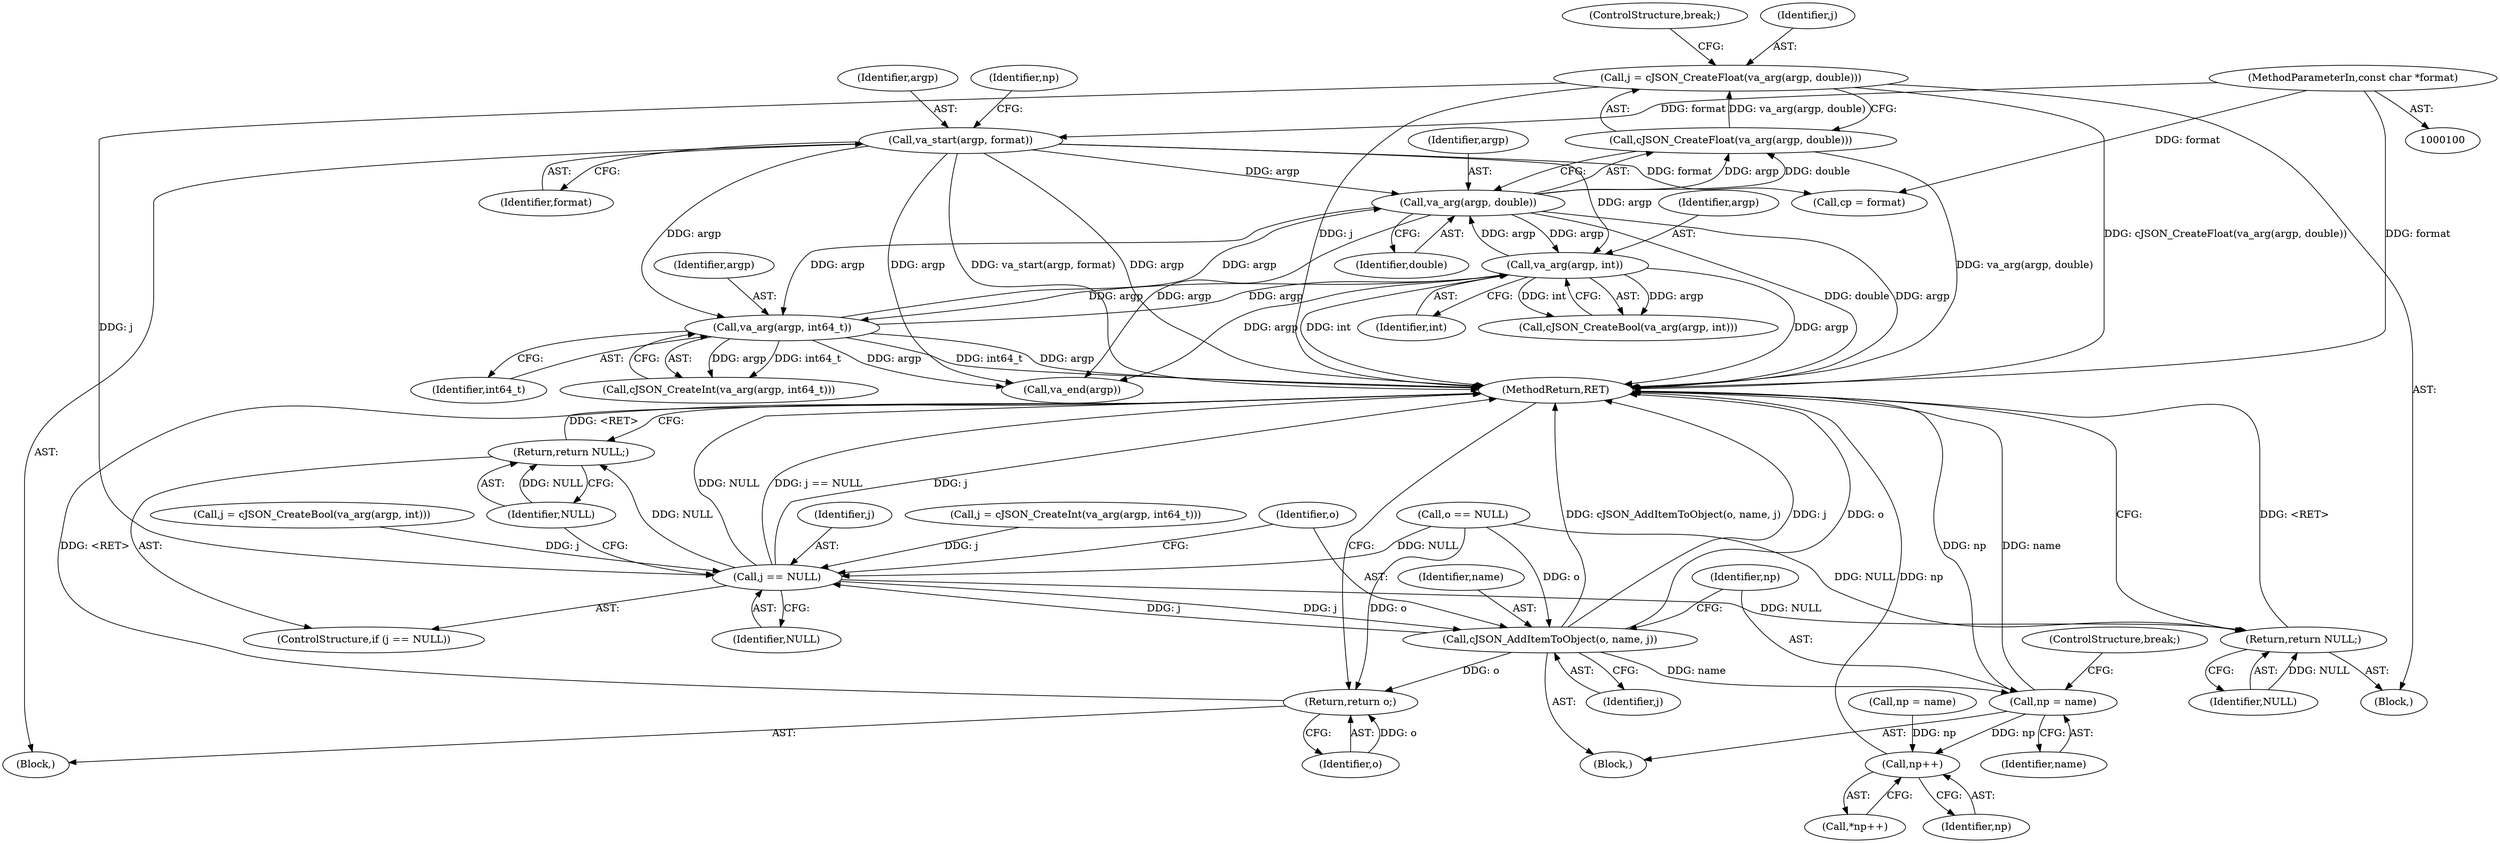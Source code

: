digraph "0_iperf_91f2fa59e8ed80dfbf400add0164ee0e508e412a_52@pointer" {
"1000171" [label="(Call,j = cJSON_CreateFloat(va_arg(argp, double)))"];
"1000173" [label="(Call,cJSON_CreateFloat(va_arg(argp, double)))"];
"1000174" [label="(Call,va_arg(argp, double))"];
"1000158" [label="(Call,va_arg(argp, int))"];
"1000166" [label="(Call,va_arg(argp, int64_t))"];
"1000118" [label="(Call,va_start(argp, format))"];
"1000101" [label="(MethodParameterIn,const char *format)"];
"1000184" [label="(Call,j == NULL)"];
"1000181" [label="(Return,return NULL;)"];
"1000187" [label="(Return,return NULL;)"];
"1000189" [label="(Call,cJSON_AddItemToObject(o, name, j))"];
"1000193" [label="(Call,np = name)"];
"1000200" [label="(Call,np++)"];
"1000207" [label="(Return,return o;)"];
"1000122" [label="(Identifier,np)"];
"1000155" [label="(Call,j = cJSON_CreateBool(va_arg(argp, int)))"];
"1000175" [label="(Identifier,argp)"];
"1000186" [label="(Identifier,NULL)"];
"1000118" [label="(Call,va_start(argp, format))"];
"1000208" [label="(Identifier,o)"];
"1000205" [label="(Call,va_end(argp))"];
"1000181" [label="(Return,return NULL;)"];
"1000184" [label="(Call,j == NULL)"];
"1000176" [label="(Identifier,double)"];
"1000119" [label="(Identifier,argp)"];
"1000160" [label="(Identifier,int)"];
"1000159" [label="(Identifier,argp)"];
"1000191" [label="(Identifier,name)"];
"1000166" [label="(Call,va_arg(argp, int64_t))"];
"1000177" [label="(ControlStructure,break;)"];
"1000121" [label="(Call,np = name)"];
"1000183" [label="(ControlStructure,if (j == NULL))"];
"1000194" [label="(Identifier,np)"];
"1000120" [label="(Identifier,format)"];
"1000153" [label="(Block,)"];
"1000190" [label="(Identifier,o)"];
"1000102" [label="(Block,)"];
"1000174" [label="(Call,va_arg(argp, double))"];
"1000165" [label="(Call,cJSON_CreateInt(va_arg(argp, int64_t)))"];
"1000171" [label="(Call,j = cJSON_CreateFloat(va_arg(argp, double)))"];
"1000193" [label="(Call,np = name)"];
"1000185" [label="(Identifier,j)"];
"1000125" [label="(Call,cp = format)"];
"1000157" [label="(Call,cJSON_CreateBool(va_arg(argp, int)))"];
"1000200" [label="(Call,np++)"];
"1000182" [label="(Identifier,NULL)"];
"1000209" [label="(MethodReturn,RET)"];
"1000189" [label="(Call,cJSON_AddItemToObject(o, name, j))"];
"1000173" [label="(Call,cJSON_CreateFloat(va_arg(argp, double)))"];
"1000207" [label="(Return,return o;)"];
"1000167" [label="(Identifier,argp)"];
"1000195" [label="(Identifier,name)"];
"1000138" [label="(Block,)"];
"1000192" [label="(Identifier,j)"];
"1000101" [label="(MethodParameterIn,const char *format)"];
"1000113" [label="(Call,o == NULL)"];
"1000199" [label="(Call,*np++)"];
"1000196" [label="(ControlStructure,break;)"];
"1000187" [label="(Return,return NULL;)"];
"1000158" [label="(Call,va_arg(argp, int))"];
"1000168" [label="(Identifier,int64_t)"];
"1000188" [label="(Identifier,NULL)"];
"1000201" [label="(Identifier,np)"];
"1000163" [label="(Call,j = cJSON_CreateInt(va_arg(argp, int64_t)))"];
"1000172" [label="(Identifier,j)"];
"1000171" -> "1000153"  [label="AST: "];
"1000171" -> "1000173"  [label="CFG: "];
"1000172" -> "1000171"  [label="AST: "];
"1000173" -> "1000171"  [label="AST: "];
"1000177" -> "1000171"  [label="CFG: "];
"1000171" -> "1000209"  [label="DDG: j"];
"1000171" -> "1000209"  [label="DDG: cJSON_CreateFloat(va_arg(argp, double))"];
"1000173" -> "1000171"  [label="DDG: va_arg(argp, double)"];
"1000171" -> "1000184"  [label="DDG: j"];
"1000173" -> "1000174"  [label="CFG: "];
"1000174" -> "1000173"  [label="AST: "];
"1000173" -> "1000209"  [label="DDG: va_arg(argp, double)"];
"1000174" -> "1000173"  [label="DDG: argp"];
"1000174" -> "1000173"  [label="DDG: double"];
"1000174" -> "1000176"  [label="CFG: "];
"1000175" -> "1000174"  [label="AST: "];
"1000176" -> "1000174"  [label="AST: "];
"1000174" -> "1000209"  [label="DDG: double"];
"1000174" -> "1000209"  [label="DDG: argp"];
"1000174" -> "1000158"  [label="DDG: argp"];
"1000174" -> "1000166"  [label="DDG: argp"];
"1000158" -> "1000174"  [label="DDG: argp"];
"1000166" -> "1000174"  [label="DDG: argp"];
"1000118" -> "1000174"  [label="DDG: argp"];
"1000174" -> "1000205"  [label="DDG: argp"];
"1000158" -> "1000157"  [label="AST: "];
"1000158" -> "1000160"  [label="CFG: "];
"1000159" -> "1000158"  [label="AST: "];
"1000160" -> "1000158"  [label="AST: "];
"1000157" -> "1000158"  [label="CFG: "];
"1000158" -> "1000209"  [label="DDG: argp"];
"1000158" -> "1000209"  [label="DDG: int"];
"1000158" -> "1000157"  [label="DDG: argp"];
"1000158" -> "1000157"  [label="DDG: int"];
"1000166" -> "1000158"  [label="DDG: argp"];
"1000118" -> "1000158"  [label="DDG: argp"];
"1000158" -> "1000166"  [label="DDG: argp"];
"1000158" -> "1000205"  [label="DDG: argp"];
"1000166" -> "1000165"  [label="AST: "];
"1000166" -> "1000168"  [label="CFG: "];
"1000167" -> "1000166"  [label="AST: "];
"1000168" -> "1000166"  [label="AST: "];
"1000165" -> "1000166"  [label="CFG: "];
"1000166" -> "1000209"  [label="DDG: int64_t"];
"1000166" -> "1000209"  [label="DDG: argp"];
"1000166" -> "1000165"  [label="DDG: argp"];
"1000166" -> "1000165"  [label="DDG: int64_t"];
"1000118" -> "1000166"  [label="DDG: argp"];
"1000166" -> "1000205"  [label="DDG: argp"];
"1000118" -> "1000102"  [label="AST: "];
"1000118" -> "1000120"  [label="CFG: "];
"1000119" -> "1000118"  [label="AST: "];
"1000120" -> "1000118"  [label="AST: "];
"1000122" -> "1000118"  [label="CFG: "];
"1000118" -> "1000209"  [label="DDG: va_start(argp, format)"];
"1000118" -> "1000209"  [label="DDG: argp"];
"1000101" -> "1000118"  [label="DDG: format"];
"1000118" -> "1000125"  [label="DDG: format"];
"1000118" -> "1000205"  [label="DDG: argp"];
"1000101" -> "1000100"  [label="AST: "];
"1000101" -> "1000209"  [label="DDG: format"];
"1000101" -> "1000125"  [label="DDG: format"];
"1000184" -> "1000183"  [label="AST: "];
"1000184" -> "1000186"  [label="CFG: "];
"1000185" -> "1000184"  [label="AST: "];
"1000186" -> "1000184"  [label="AST: "];
"1000188" -> "1000184"  [label="CFG: "];
"1000190" -> "1000184"  [label="CFG: "];
"1000184" -> "1000209"  [label="DDG: j"];
"1000184" -> "1000209"  [label="DDG: NULL"];
"1000184" -> "1000209"  [label="DDG: j == NULL"];
"1000184" -> "1000181"  [label="DDG: NULL"];
"1000163" -> "1000184"  [label="DDG: j"];
"1000155" -> "1000184"  [label="DDG: j"];
"1000189" -> "1000184"  [label="DDG: j"];
"1000113" -> "1000184"  [label="DDG: NULL"];
"1000184" -> "1000187"  [label="DDG: NULL"];
"1000184" -> "1000189"  [label="DDG: j"];
"1000181" -> "1000153"  [label="AST: "];
"1000181" -> "1000182"  [label="CFG: "];
"1000182" -> "1000181"  [label="AST: "];
"1000209" -> "1000181"  [label="CFG: "];
"1000181" -> "1000209"  [label="DDG: <RET>"];
"1000182" -> "1000181"  [label="DDG: NULL"];
"1000113" -> "1000181"  [label="DDG: NULL"];
"1000187" -> "1000183"  [label="AST: "];
"1000187" -> "1000188"  [label="CFG: "];
"1000188" -> "1000187"  [label="AST: "];
"1000209" -> "1000187"  [label="CFG: "];
"1000187" -> "1000209"  [label="DDG: <RET>"];
"1000188" -> "1000187"  [label="DDG: NULL"];
"1000189" -> "1000138"  [label="AST: "];
"1000189" -> "1000192"  [label="CFG: "];
"1000190" -> "1000189"  [label="AST: "];
"1000191" -> "1000189"  [label="AST: "];
"1000192" -> "1000189"  [label="AST: "];
"1000194" -> "1000189"  [label="CFG: "];
"1000189" -> "1000209"  [label="DDG: o"];
"1000189" -> "1000209"  [label="DDG: cJSON_AddItemToObject(o, name, j)"];
"1000189" -> "1000209"  [label="DDG: j"];
"1000113" -> "1000189"  [label="DDG: o"];
"1000189" -> "1000193"  [label="DDG: name"];
"1000189" -> "1000207"  [label="DDG: o"];
"1000193" -> "1000138"  [label="AST: "];
"1000193" -> "1000195"  [label="CFG: "];
"1000194" -> "1000193"  [label="AST: "];
"1000195" -> "1000193"  [label="AST: "];
"1000196" -> "1000193"  [label="CFG: "];
"1000193" -> "1000209"  [label="DDG: np"];
"1000193" -> "1000209"  [label="DDG: name"];
"1000193" -> "1000200"  [label="DDG: np"];
"1000200" -> "1000199"  [label="AST: "];
"1000200" -> "1000201"  [label="CFG: "];
"1000201" -> "1000200"  [label="AST: "];
"1000199" -> "1000200"  [label="CFG: "];
"1000200" -> "1000209"  [label="DDG: np"];
"1000121" -> "1000200"  [label="DDG: np"];
"1000207" -> "1000102"  [label="AST: "];
"1000207" -> "1000208"  [label="CFG: "];
"1000208" -> "1000207"  [label="AST: "];
"1000209" -> "1000207"  [label="CFG: "];
"1000207" -> "1000209"  [label="DDG: <RET>"];
"1000208" -> "1000207"  [label="DDG: o"];
"1000113" -> "1000207"  [label="DDG: o"];
}
